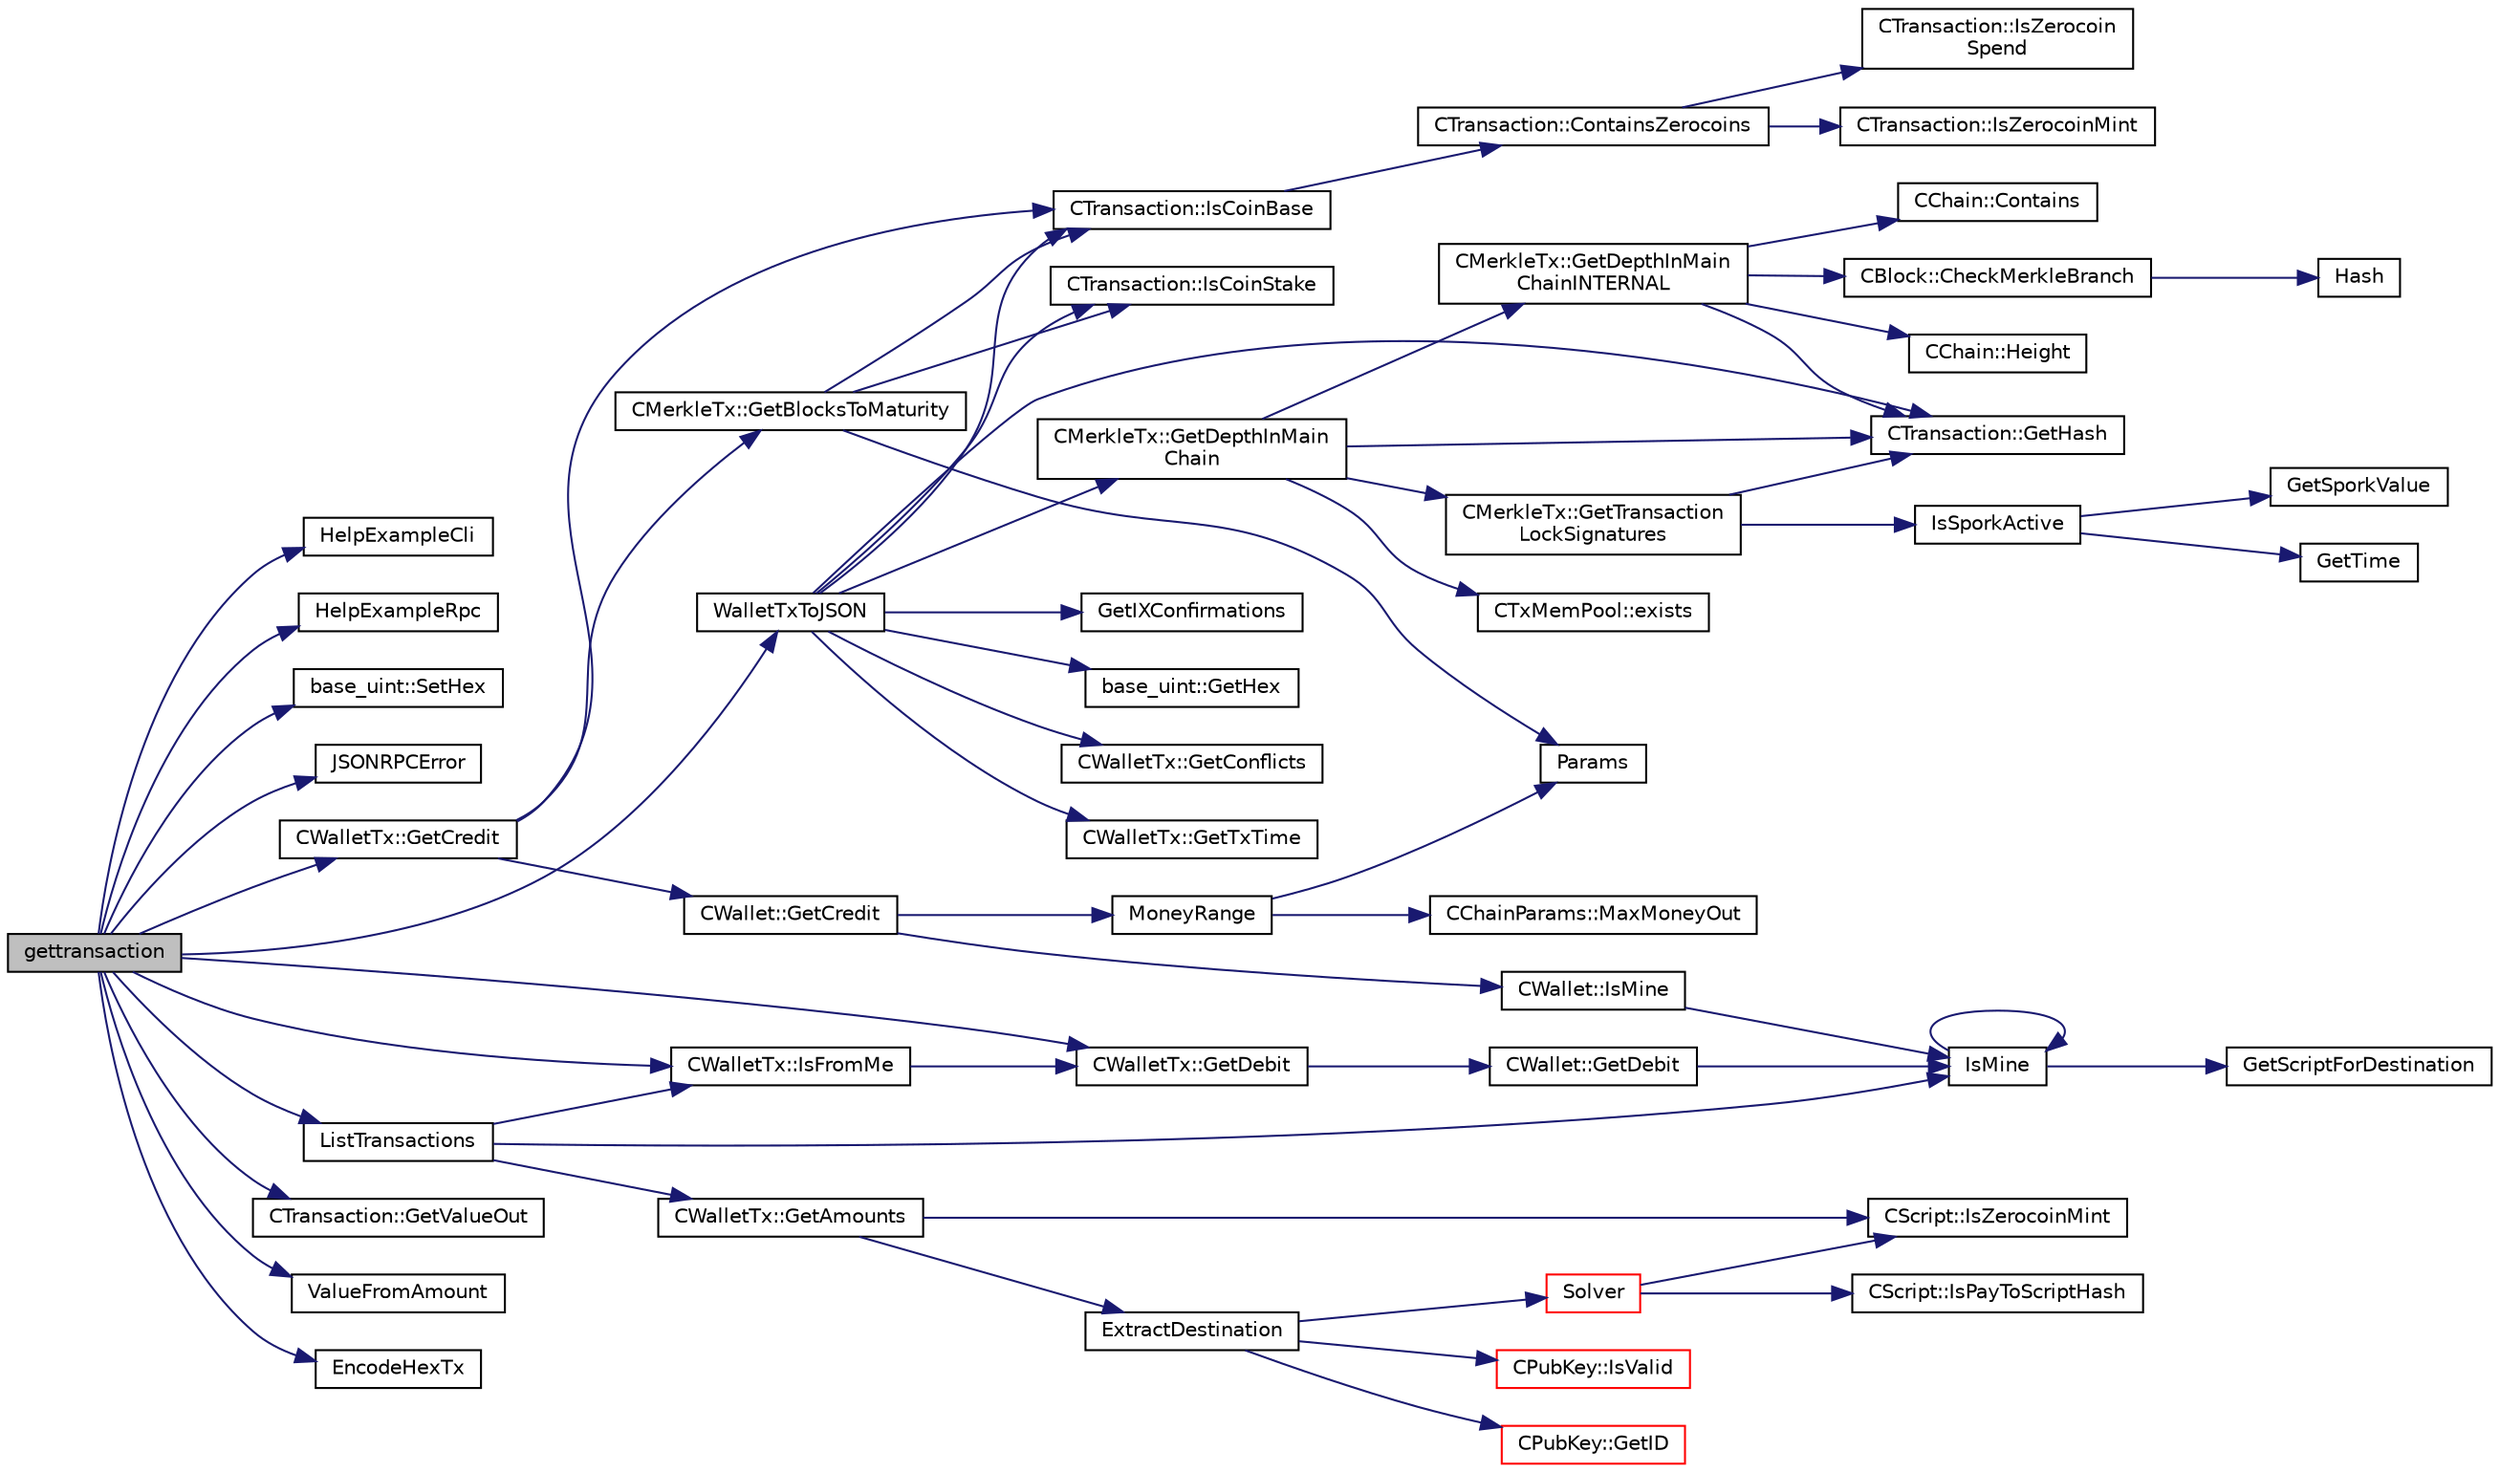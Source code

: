 digraph "gettransaction"
{
  edge [fontname="Helvetica",fontsize="10",labelfontname="Helvetica",labelfontsize="10"];
  node [fontname="Helvetica",fontsize="10",shape=record];
  rankdir="LR";
  Node633 [label="gettransaction",height=0.2,width=0.4,color="black", fillcolor="grey75", style="filled", fontcolor="black"];
  Node633 -> Node634 [color="midnightblue",fontsize="10",style="solid",fontname="Helvetica"];
  Node634 [label="HelpExampleCli",height=0.2,width=0.4,color="black", fillcolor="white", style="filled",URL="$rpcserver_8cpp.html#ac01ac6eab5467567ed0da106814e04ec"];
  Node633 -> Node635 [color="midnightblue",fontsize="10",style="solid",fontname="Helvetica"];
  Node635 [label="HelpExampleRpc",height=0.2,width=0.4,color="black", fillcolor="white", style="filled",URL="$rpcserver_8cpp.html#a06ea60e24e5a1053a14a11b1009bf9ef"];
  Node633 -> Node636 [color="midnightblue",fontsize="10",style="solid",fontname="Helvetica"];
  Node636 [label="base_uint::SetHex",height=0.2,width=0.4,color="black", fillcolor="white", style="filled",URL="$classbase__uint.html#ade1a897fac931f28f54998c92c797228"];
  Node633 -> Node637 [color="midnightblue",fontsize="10",style="solid",fontname="Helvetica"];
  Node637 [label="JSONRPCError",height=0.2,width=0.4,color="black", fillcolor="white", style="filled",URL="$rpcprotocol_8cpp.html#a17b1bb111ab339efc951929834766039"];
  Node633 -> Node638 [color="midnightblue",fontsize="10",style="solid",fontname="Helvetica"];
  Node638 [label="CWalletTx::GetCredit",height=0.2,width=0.4,color="black", fillcolor="white", style="filled",URL="$class_c_wallet_tx.html#a176e9ecbafbee27d604acbab9804885d"];
  Node638 -> Node639 [color="midnightblue",fontsize="10",style="solid",fontname="Helvetica"];
  Node639 [label="CTransaction::IsCoinBase",height=0.2,width=0.4,color="black", fillcolor="white", style="filled",URL="$class_c_transaction.html#a96256e8ac1bf79ad9c057e48c41132dd"];
  Node639 -> Node640 [color="midnightblue",fontsize="10",style="solid",fontname="Helvetica"];
  Node640 [label="CTransaction::ContainsZerocoins",height=0.2,width=0.4,color="black", fillcolor="white", style="filled",URL="$class_c_transaction.html#a613051e8e5651a7500cb455f37dd1116"];
  Node640 -> Node641 [color="midnightblue",fontsize="10",style="solid",fontname="Helvetica"];
  Node641 [label="CTransaction::IsZerocoin\lSpend",height=0.2,width=0.4,color="black", fillcolor="white", style="filled",URL="$class_c_transaction.html#a4cda5603795c5f9179d4c8bd43f809cd"];
  Node640 -> Node642 [color="midnightblue",fontsize="10",style="solid",fontname="Helvetica"];
  Node642 [label="CTransaction::IsZerocoinMint",height=0.2,width=0.4,color="black", fillcolor="white", style="filled",URL="$class_c_transaction.html#ab91efb1c2312e6feeecfbbfff11abbb1"];
  Node638 -> Node643 [color="midnightblue",fontsize="10",style="solid",fontname="Helvetica"];
  Node643 [label="CMerkleTx::GetBlocksToMaturity",height=0.2,width=0.4,color="black", fillcolor="white", style="filled",URL="$class_c_merkle_tx.html#a69ebd437f7b44169659c3527fe73b6ab"];
  Node643 -> Node639 [color="midnightblue",fontsize="10",style="solid",fontname="Helvetica"];
  Node643 -> Node644 [color="midnightblue",fontsize="10",style="solid",fontname="Helvetica"];
  Node644 [label="CTransaction::IsCoinStake",height=0.2,width=0.4,color="black", fillcolor="white", style="filled",URL="$class_c_transaction.html#ace4278a41a296d40dcf5fb2b9cf007ec"];
  Node643 -> Node645 [color="midnightblue",fontsize="10",style="solid",fontname="Helvetica"];
  Node645 [label="Params",height=0.2,width=0.4,color="black", fillcolor="white", style="filled",URL="$chainparams_8cpp.html#ace5c5b706d71a324a417dd2db394fd4a",tooltip="Return the currently selected parameters. "];
  Node638 -> Node646 [color="midnightblue",fontsize="10",style="solid",fontname="Helvetica"];
  Node646 [label="CWallet::GetCredit",height=0.2,width=0.4,color="black", fillcolor="white", style="filled",URL="$class_c_wallet.html#aa60b69c7d4ea6063ed83b13d7c6fe695"];
  Node646 -> Node647 [color="midnightblue",fontsize="10",style="solid",fontname="Helvetica"];
  Node647 [label="MoneyRange",height=0.2,width=0.4,color="black", fillcolor="white", style="filled",URL="$main_8cpp.html#a0529385ca34689843ef65d844a67c945"];
  Node647 -> Node645 [color="midnightblue",fontsize="10",style="solid",fontname="Helvetica"];
  Node647 -> Node648 [color="midnightblue",fontsize="10",style="solid",fontname="Helvetica"];
  Node648 [label="CChainParams::MaxMoneyOut",height=0.2,width=0.4,color="black", fillcolor="white", style="filled",URL="$class_c_chain_params.html#a82190f02d83daee6823362e3c25848d0"];
  Node646 -> Node649 [color="midnightblue",fontsize="10",style="solid",fontname="Helvetica"];
  Node649 [label="CWallet::IsMine",height=0.2,width=0.4,color="black", fillcolor="white", style="filled",URL="$group__map_wallet.html#ga4eada57edc1c443564b8cc9b853d955c"];
  Node649 -> Node650 [color="midnightblue",fontsize="10",style="solid",fontname="Helvetica"];
  Node650 [label="IsMine",height=0.2,width=0.4,color="black", fillcolor="white", style="filled",URL="$wallet__ismine_8cpp.html#adc59cf67d903c1ba1ef225561b85bfce"];
  Node650 -> Node651 [color="midnightblue",fontsize="10",style="solid",fontname="Helvetica"];
  Node651 [label="GetScriptForDestination",height=0.2,width=0.4,color="black", fillcolor="white", style="filled",URL="$standard_8cpp.html#ae40f28d3b46c21033f6ee1f1200d0321"];
  Node650 -> Node650 [color="midnightblue",fontsize="10",style="solid",fontname="Helvetica"];
  Node633 -> Node652 [color="midnightblue",fontsize="10",style="solid",fontname="Helvetica"];
  Node652 [label="CWalletTx::GetDebit",height=0.2,width=0.4,color="black", fillcolor="white", style="filled",URL="$class_c_wallet_tx.html#a7757c17a323e5f6f75c92acb398d3568",tooltip="filter decides which addresses will count towards the debit "];
  Node652 -> Node653 [color="midnightblue",fontsize="10",style="solid",fontname="Helvetica"];
  Node653 [label="CWallet::GetDebit",height=0.2,width=0.4,color="black", fillcolor="white", style="filled",URL="$group__map_wallet.html#ga5ab4855aac6f4b335421944403e44d6d"];
  Node653 -> Node650 [color="midnightblue",fontsize="10",style="solid",fontname="Helvetica"];
  Node633 -> Node654 [color="midnightblue",fontsize="10",style="solid",fontname="Helvetica"];
  Node654 [label="CWalletTx::IsFromMe",height=0.2,width=0.4,color="black", fillcolor="white", style="filled",URL="$class_c_wallet_tx.html#a4b4fdec025af8171852c3eece1c2508f"];
  Node654 -> Node652 [color="midnightblue",fontsize="10",style="solid",fontname="Helvetica"];
  Node633 -> Node655 [color="midnightblue",fontsize="10",style="solid",fontname="Helvetica"];
  Node655 [label="CTransaction::GetValueOut",height=0.2,width=0.4,color="black", fillcolor="white", style="filled",URL="$class_c_transaction.html#aa4ce691dbb2ce32838d94d15801f6644"];
  Node633 -> Node656 [color="midnightblue",fontsize="10",style="solid",fontname="Helvetica"];
  Node656 [label="ValueFromAmount",height=0.2,width=0.4,color="black", fillcolor="white", style="filled",URL="$rpcserver_8cpp.html#a0655c28ea826ddeb21e8079b6a0beb9e"];
  Node633 -> Node657 [color="midnightblue",fontsize="10",style="solid",fontname="Helvetica"];
  Node657 [label="WalletTxToJSON",height=0.2,width=0.4,color="black", fillcolor="white", style="filled",URL="$rpcwallet_8cpp.html#a28e51f3edfce43e075603e9e315f40c4"];
  Node657 -> Node658 [color="midnightblue",fontsize="10",style="solid",fontname="Helvetica"];
  Node658 [label="CMerkleTx::GetDepthInMain\lChain",height=0.2,width=0.4,color="black", fillcolor="white", style="filled",URL="$class_c_merkle_tx.html#a5bf3a355593ecce5799de92d013149b1",tooltip="Return depth of transaction in blockchain: -1 : not in blockchain, and not in memory pool (conflicted..."];
  Node658 -> Node659 [color="midnightblue",fontsize="10",style="solid",fontname="Helvetica"];
  Node659 [label="CMerkleTx::GetDepthInMain\lChainINTERNAL",height=0.2,width=0.4,color="black", fillcolor="white", style="filled",URL="$class_c_merkle_tx.html#ada4285bcdc83c90dc5829d9902b1271c"];
  Node659 -> Node660 [color="midnightblue",fontsize="10",style="solid",fontname="Helvetica"];
  Node660 [label="CChain::Contains",height=0.2,width=0.4,color="black", fillcolor="white", style="filled",URL="$class_c_chain.html#af1786dc229c215dea7f727c11df2c8dc",tooltip="Efficiently check whether a block is present in this chain. "];
  Node659 -> Node661 [color="midnightblue",fontsize="10",style="solid",fontname="Helvetica"];
  Node661 [label="CBlock::CheckMerkleBranch",height=0.2,width=0.4,color="black", fillcolor="white", style="filled",URL="$class_c_block.html#a81684cf96f6fb6731c869865b80d1ccd"];
  Node661 -> Node662 [color="midnightblue",fontsize="10",style="solid",fontname="Helvetica"];
  Node662 [label="Hash",height=0.2,width=0.4,color="black", fillcolor="white", style="filled",URL="$hash_8h.html#a12c5e981d7f5f2850027fd5e932eff61",tooltip="Compute the 256-bit hash of a std::string. "];
  Node659 -> Node663 [color="midnightblue",fontsize="10",style="solid",fontname="Helvetica"];
  Node663 [label="CTransaction::GetHash",height=0.2,width=0.4,color="black", fillcolor="white", style="filled",URL="$class_c_transaction.html#a7efd1379de830341417c0bfa23a149aa"];
  Node659 -> Node664 [color="midnightblue",fontsize="10",style="solid",fontname="Helvetica"];
  Node664 [label="CChain::Height",height=0.2,width=0.4,color="black", fillcolor="white", style="filled",URL="$class_c_chain.html#ad4758bc8872ce065a9579f77c3171d40",tooltip="Return the maximal height in the chain. "];
  Node658 -> Node665 [color="midnightblue",fontsize="10",style="solid",fontname="Helvetica"];
  Node665 [label="CTxMemPool::exists",height=0.2,width=0.4,color="black", fillcolor="white", style="filled",URL="$class_c_tx_mem_pool.html#adba06e79be4a1a092dd2db8290733be7"];
  Node658 -> Node663 [color="midnightblue",fontsize="10",style="solid",fontname="Helvetica"];
  Node658 -> Node666 [color="midnightblue",fontsize="10",style="solid",fontname="Helvetica"];
  Node666 [label="CMerkleTx::GetTransaction\lLockSignatures",height=0.2,width=0.4,color="black", fillcolor="white", style="filled",URL="$class_c_merkle_tx.html#a29ab20d0785095dba254ca1050ba6989"];
  Node666 -> Node667 [color="midnightblue",fontsize="10",style="solid",fontname="Helvetica"];
  Node667 [label="IsSporkActive",height=0.2,width=0.4,color="black", fillcolor="white", style="filled",URL="$spork_8cpp.html#a3305663176e21e81c80dc951a7f8ea5e"];
  Node667 -> Node668 [color="midnightblue",fontsize="10",style="solid",fontname="Helvetica"];
  Node668 [label="GetSporkValue",height=0.2,width=0.4,color="black", fillcolor="white", style="filled",URL="$spork_8cpp.html#a7125c44e1c9a54dc7c28556b3fb24a8f"];
  Node667 -> Node669 [color="midnightblue",fontsize="10",style="solid",fontname="Helvetica"];
  Node669 [label="GetTime",height=0.2,width=0.4,color="black", fillcolor="white", style="filled",URL="$utiltime_8cpp.html#a46fac5fba8ba905b5f9acb364f5d8c6f",tooltip="For unit testing. "];
  Node666 -> Node663 [color="midnightblue",fontsize="10",style="solid",fontname="Helvetica"];
  Node657 -> Node670 [color="midnightblue",fontsize="10",style="solid",fontname="Helvetica"];
  Node670 [label="GetIXConfirmations",height=0.2,width=0.4,color="black", fillcolor="white", style="filled",URL="$main_8cpp.html#afb9aef5806c13c7a81fda9854f852155"];
  Node657 -> Node663 [color="midnightblue",fontsize="10",style="solid",fontname="Helvetica"];
  Node657 -> Node639 [color="midnightblue",fontsize="10",style="solid",fontname="Helvetica"];
  Node657 -> Node644 [color="midnightblue",fontsize="10",style="solid",fontname="Helvetica"];
  Node657 -> Node671 [color="midnightblue",fontsize="10",style="solid",fontname="Helvetica"];
  Node671 [label="base_uint::GetHex",height=0.2,width=0.4,color="black", fillcolor="white", style="filled",URL="$classbase__uint.html#ae5e7b7481de91ebead20eebd5d685441"];
  Node657 -> Node672 [color="midnightblue",fontsize="10",style="solid",fontname="Helvetica"];
  Node672 [label="CWalletTx::GetConflicts",height=0.2,width=0.4,color="black", fillcolor="white", style="filled",URL="$group__map_wallet.html#ga127b064ab044a96158117ec8162188a7"];
  Node657 -> Node673 [color="midnightblue",fontsize="10",style="solid",fontname="Helvetica"];
  Node673 [label="CWalletTx::GetTxTime",height=0.2,width=0.4,color="black", fillcolor="white", style="filled",URL="$group__map_wallet.html#gab94368cf0553687d8f1fec5d2aaa1457"];
  Node633 -> Node674 [color="midnightblue",fontsize="10",style="solid",fontname="Helvetica"];
  Node674 [label="ListTransactions",height=0.2,width=0.4,color="black", fillcolor="white", style="filled",URL="$rpcwallet_8cpp.html#a460d931e7f098979bea783409c971d53"];
  Node674 -> Node675 [color="midnightblue",fontsize="10",style="solid",fontname="Helvetica"];
  Node675 [label="CWalletTx::GetAmounts",height=0.2,width=0.4,color="black", fillcolor="white", style="filled",URL="$group__map_wallet.html#ga75c673700a9d5fa2b0ab63bfd094b045"];
  Node675 -> Node676 [color="midnightblue",fontsize="10",style="solid",fontname="Helvetica"];
  Node676 [label="CScript::IsZerocoinMint",height=0.2,width=0.4,color="black", fillcolor="white", style="filled",URL="$class_c_script.html#aadeaf93bd9c00abc9e20d082051adac8"];
  Node675 -> Node677 [color="midnightblue",fontsize="10",style="solid",fontname="Helvetica"];
  Node677 [label="ExtractDestination",height=0.2,width=0.4,color="black", fillcolor="white", style="filled",URL="$standard_8cpp.html#a951f7e601746ae076afdf3169ecca2fc"];
  Node677 -> Node678 [color="midnightblue",fontsize="10",style="solid",fontname="Helvetica"];
  Node678 [label="Solver",height=0.2,width=0.4,color="red", fillcolor="white", style="filled",URL="$standard_8cpp.html#a6ee6be50bff44464e905680c6fcee6dc",tooltip="Return public keys or hashes from scriptPubKey, for &#39;standard&#39; transaction types. ..."];
  Node678 -> Node679 [color="midnightblue",fontsize="10",style="solid",fontname="Helvetica"];
  Node679 [label="CScript::IsPayToScriptHash",height=0.2,width=0.4,color="black", fillcolor="white", style="filled",URL="$class_c_script.html#a0c3729c606d318923dc06f95d85a0971"];
  Node678 -> Node676 [color="midnightblue",fontsize="10",style="solid",fontname="Helvetica"];
  Node677 -> Node687 [color="midnightblue",fontsize="10",style="solid",fontname="Helvetica"];
  Node687 [label="CPubKey::IsValid",height=0.2,width=0.4,color="red", fillcolor="white", style="filled",URL="$class_c_pub_key.html#a4fa94293cf8577fd039b9a133f6c7f30"];
  Node677 -> Node690 [color="midnightblue",fontsize="10",style="solid",fontname="Helvetica"];
  Node690 [label="CPubKey::GetID",height=0.2,width=0.4,color="red", fillcolor="white", style="filled",URL="$class_c_pub_key.html#a2675f7e6f72eff68e7a5227289feb021",tooltip="Get the KeyID of this public key (hash of its serialization) "];
  Node674 -> Node654 [color="midnightblue",fontsize="10",style="solid",fontname="Helvetica"];
  Node674 -> Node650 [color="midnightblue",fontsize="10",style="solid",fontname="Helvetica"];
  Node633 -> Node697 [color="midnightblue",fontsize="10",style="solid",fontname="Helvetica"];
  Node697 [label="EncodeHexTx",height=0.2,width=0.4,color="black", fillcolor="white", style="filled",URL="$core__io_8h.html#a143951d3e5f8c1f57c9825187c426270"];
}
